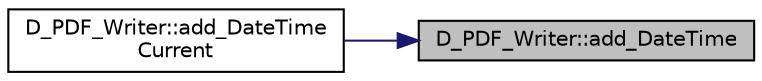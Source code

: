 digraph "D_PDF_Writer::add_DateTime"
{
 // LATEX_PDF_SIZE
  edge [fontname="Helvetica",fontsize="10",labelfontname="Helvetica",labelfontsize="10"];
  node [fontname="Helvetica",fontsize="10",shape=record];
  rankdir="RL";
  Node1 [label="D_PDF_Writer::add_DateTime",height=0.2,width=0.4,color="black", fillcolor="grey75", style="filled", fontcolor="black",tooltip=" "];
  Node1 -> Node2 [dir="back",color="midnightblue",fontsize="10",style="solid",fontname="Helvetica"];
  Node2 [label="D_PDF_Writer::add_DateTime\lCurrent",height=0.2,width=0.4,color="black", fillcolor="white", style="filled",URL="$class_d___p_d_f___writer.html#a0a424a35b8182f7b0c5d9eb645bf1139",tooltip=" "];
}
